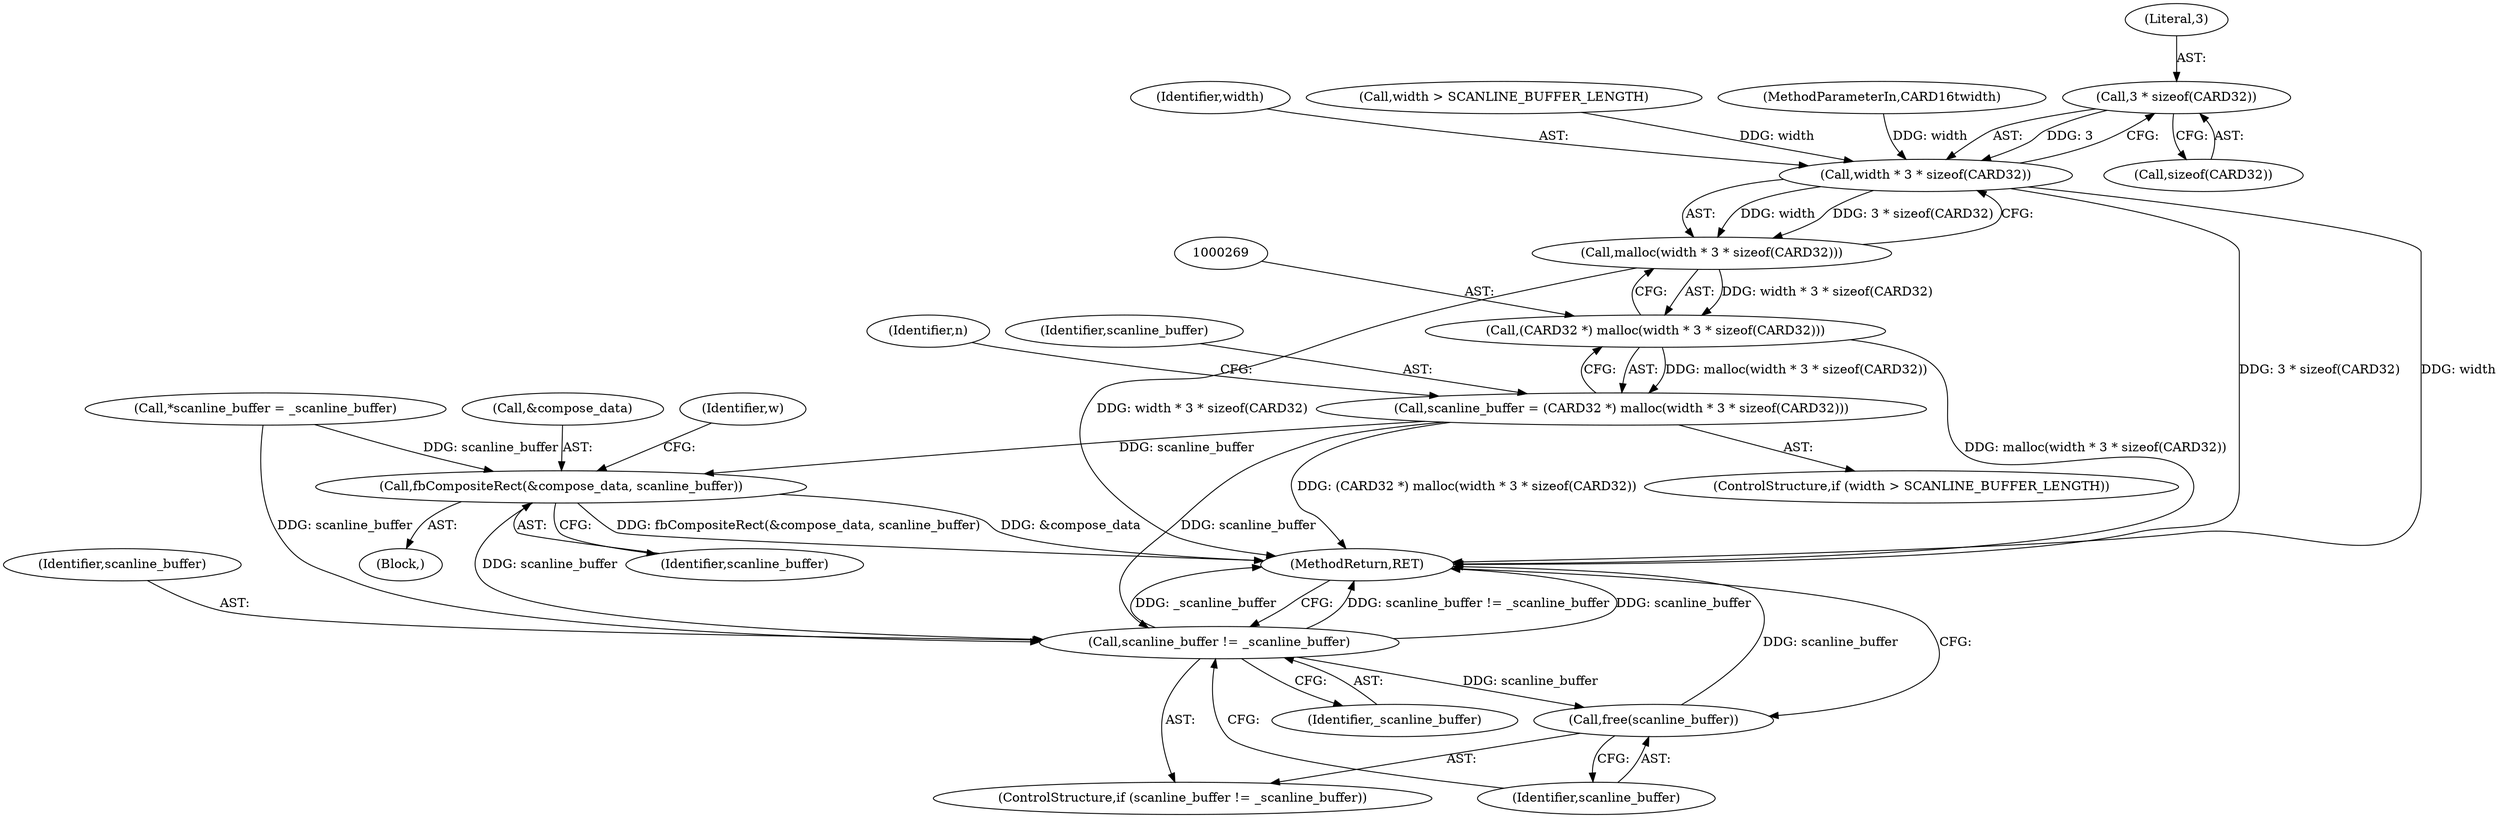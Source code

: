digraph "1_xserver_d2f813f7db157fc83abc4b3726821c36ee7e40b1@API" {
"1000273" [label="(Call,3 * sizeof(CARD32))"];
"1000271" [label="(Call,width * 3 * sizeof(CARD32))"];
"1000270" [label="(Call,malloc(width * 3 * sizeof(CARD32)))"];
"1000268" [label="(Call,(CARD32 *) malloc(width * 3 * sizeof(CARD32)))"];
"1000266" [label="(Call,scanline_buffer = (CARD32 *) malloc(width * 3 * sizeof(CARD32)))"];
"1000555" [label="(Call,fbCompositeRect(&compose_data, scanline_buffer))"];
"1000622" [label="(Call,scanline_buffer != _scanline_buffer)"];
"1000625" [label="(Call,free(scanline_buffer))"];
"1000268" [label="(Call,(CARD32 *) malloc(width * 3 * sizeof(CARD32)))"];
"1000274" [label="(Literal,3)"];
"1000624" [label="(Identifier,_scanline_buffer)"];
"1000558" [label="(Identifier,scanline_buffer)"];
"1000275" [label="(Call,sizeof(CARD32))"];
"1000278" [label="(Identifier,n)"];
"1000556" [label="(Call,&compose_data)"];
"1000271" [label="(Call,width * 3 * sizeof(CARD32))"];
"1000270" [label="(Call,malloc(width * 3 * sizeof(CARD32)))"];
"1000463" [label="(Block,)"];
"1000622" [label="(Call,scanline_buffer != _scanline_buffer)"];
"1000625" [label="(Call,free(scanline_buffer))"];
"1000627" [label="(MethodReturn,RET)"];
"1000560" [label="(Identifier,w)"];
"1000262" [label="(ControlStructure,if (width > SCANLINE_BUFFER_LENGTH))"];
"1000267" [label="(Identifier,scanline_buffer)"];
"1000272" [label="(Identifier,width)"];
"1000555" [label="(Call,fbCompositeRect(&compose_data, scanline_buffer))"];
"1000621" [label="(ControlStructure,if (scanline_buffer != _scanline_buffer))"];
"1000273" [label="(Call,3 * sizeof(CARD32))"];
"1000266" [label="(Call,scanline_buffer = (CARD32 *) malloc(width * 3 * sizeof(CARD32)))"];
"1000263" [label="(Call,width > SCANLINE_BUFFER_LENGTH)"];
"1000623" [label="(Identifier,scanline_buffer)"];
"1000626" [label="(Identifier,scanline_buffer)"];
"1000129" [label="(Call,*scanline_buffer = _scanline_buffer)"];
"1000111" [label="(MethodParameterIn,CARD16\twidth)"];
"1000273" -> "1000271"  [label="AST: "];
"1000273" -> "1000275"  [label="CFG: "];
"1000274" -> "1000273"  [label="AST: "];
"1000275" -> "1000273"  [label="AST: "];
"1000271" -> "1000273"  [label="CFG: "];
"1000273" -> "1000271"  [label="DDG: 3"];
"1000271" -> "1000270"  [label="AST: "];
"1000272" -> "1000271"  [label="AST: "];
"1000270" -> "1000271"  [label="CFG: "];
"1000271" -> "1000627"  [label="DDG: 3 * sizeof(CARD32)"];
"1000271" -> "1000627"  [label="DDG: width"];
"1000271" -> "1000270"  [label="DDG: width"];
"1000271" -> "1000270"  [label="DDG: 3 * sizeof(CARD32)"];
"1000263" -> "1000271"  [label="DDG: width"];
"1000111" -> "1000271"  [label="DDG: width"];
"1000270" -> "1000268"  [label="AST: "];
"1000268" -> "1000270"  [label="CFG: "];
"1000270" -> "1000627"  [label="DDG: width * 3 * sizeof(CARD32)"];
"1000270" -> "1000268"  [label="DDG: width * 3 * sizeof(CARD32)"];
"1000268" -> "1000266"  [label="AST: "];
"1000269" -> "1000268"  [label="AST: "];
"1000266" -> "1000268"  [label="CFG: "];
"1000268" -> "1000627"  [label="DDG: malloc(width * 3 * sizeof(CARD32))"];
"1000268" -> "1000266"  [label="DDG: malloc(width * 3 * sizeof(CARD32))"];
"1000266" -> "1000262"  [label="AST: "];
"1000267" -> "1000266"  [label="AST: "];
"1000278" -> "1000266"  [label="CFG: "];
"1000266" -> "1000627"  [label="DDG: (CARD32 *) malloc(width * 3 * sizeof(CARD32))"];
"1000266" -> "1000555"  [label="DDG: scanline_buffer"];
"1000266" -> "1000622"  [label="DDG: scanline_buffer"];
"1000555" -> "1000463"  [label="AST: "];
"1000555" -> "1000558"  [label="CFG: "];
"1000556" -> "1000555"  [label="AST: "];
"1000558" -> "1000555"  [label="AST: "];
"1000560" -> "1000555"  [label="CFG: "];
"1000555" -> "1000627"  [label="DDG: fbCompositeRect(&compose_data, scanline_buffer)"];
"1000555" -> "1000627"  [label="DDG: &compose_data"];
"1000129" -> "1000555"  [label="DDG: scanline_buffer"];
"1000555" -> "1000622"  [label="DDG: scanline_buffer"];
"1000622" -> "1000621"  [label="AST: "];
"1000622" -> "1000624"  [label="CFG: "];
"1000623" -> "1000622"  [label="AST: "];
"1000624" -> "1000622"  [label="AST: "];
"1000626" -> "1000622"  [label="CFG: "];
"1000627" -> "1000622"  [label="CFG: "];
"1000622" -> "1000627"  [label="DDG: scanline_buffer != _scanline_buffer"];
"1000622" -> "1000627"  [label="DDG: scanline_buffer"];
"1000622" -> "1000627"  [label="DDG: _scanline_buffer"];
"1000129" -> "1000622"  [label="DDG: scanline_buffer"];
"1000622" -> "1000625"  [label="DDG: scanline_buffer"];
"1000625" -> "1000621"  [label="AST: "];
"1000625" -> "1000626"  [label="CFG: "];
"1000626" -> "1000625"  [label="AST: "];
"1000627" -> "1000625"  [label="CFG: "];
"1000625" -> "1000627"  [label="DDG: scanline_buffer"];
}
